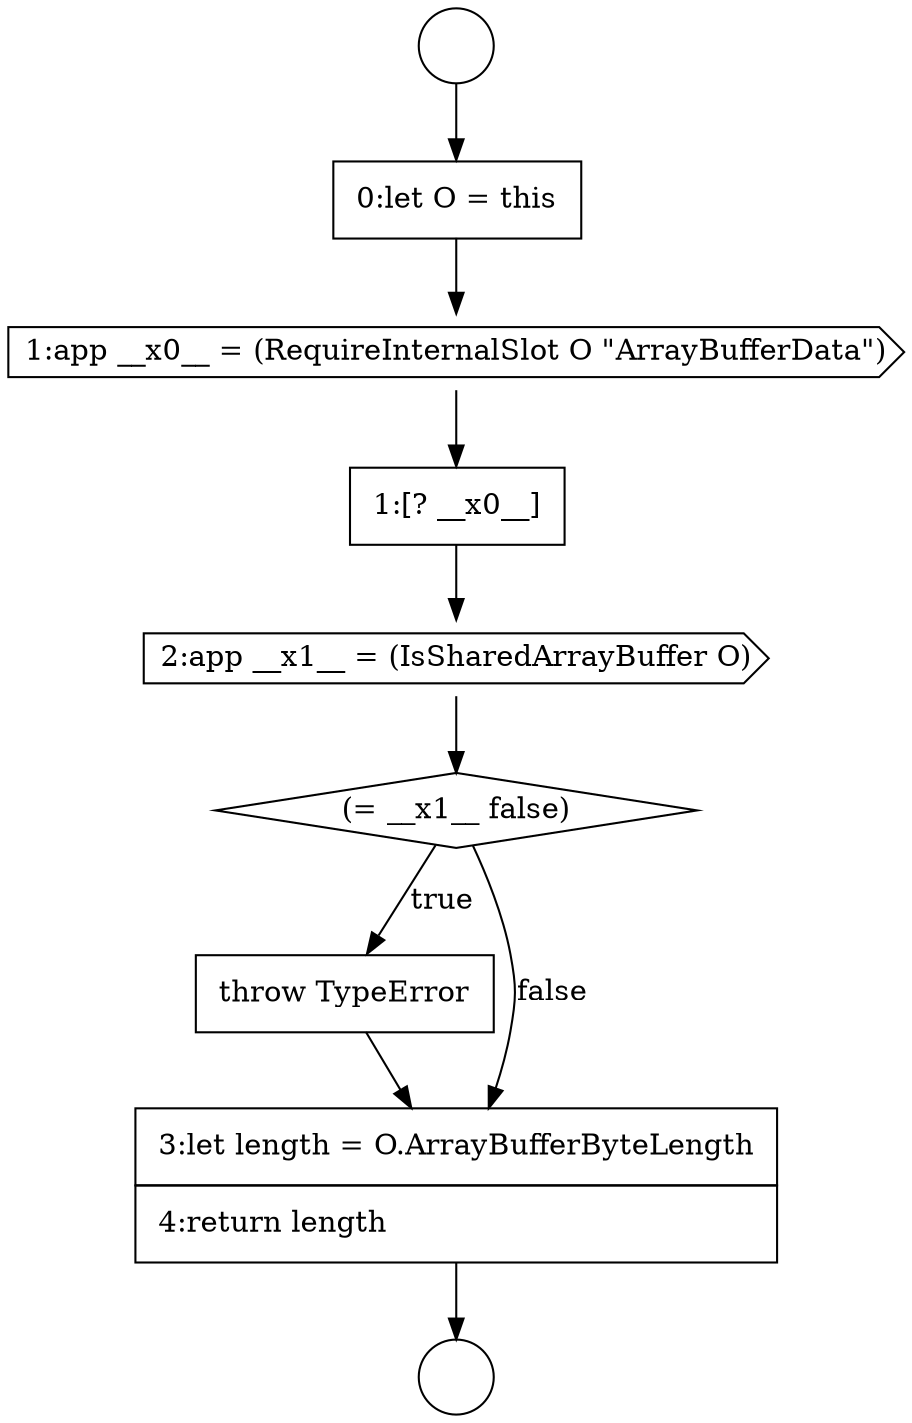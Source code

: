 digraph {
  node17724 [shape=none, margin=0, label=<<font color="black">
    <table border="0" cellborder="1" cellspacing="0" cellpadding="10">
      <tr><td align="left">throw TypeError</td></tr>
    </table>
  </font>> color="black" fillcolor="white" style=filled]
  node17723 [shape=diamond, label=<<font color="black">(= __x1__ false)</font>> color="black" fillcolor="white" style=filled]
  node17719 [shape=none, margin=0, label=<<font color="black">
    <table border="0" cellborder="1" cellspacing="0" cellpadding="10">
      <tr><td align="left">0:let O = this</td></tr>
    </table>
  </font>> color="black" fillcolor="white" style=filled]
  node17720 [shape=cds, label=<<font color="black">1:app __x0__ = (RequireInternalSlot O &quot;ArrayBufferData&quot;)</font>> color="black" fillcolor="white" style=filled]
  node17722 [shape=cds, label=<<font color="black">2:app __x1__ = (IsSharedArrayBuffer O)</font>> color="black" fillcolor="white" style=filled]
  node17725 [shape=none, margin=0, label=<<font color="black">
    <table border="0" cellborder="1" cellspacing="0" cellpadding="10">
      <tr><td align="left">3:let length = O.ArrayBufferByteLength</td></tr>
      <tr><td align="left">4:return length</td></tr>
    </table>
  </font>> color="black" fillcolor="white" style=filled]
  node17717 [shape=circle label=" " color="black" fillcolor="white" style=filled]
  node17721 [shape=none, margin=0, label=<<font color="black">
    <table border="0" cellborder="1" cellspacing="0" cellpadding="10">
      <tr><td align="left">1:[? __x0__]</td></tr>
    </table>
  </font>> color="black" fillcolor="white" style=filled]
  node17718 [shape=circle label=" " color="black" fillcolor="white" style=filled]
  node17722 -> node17723 [ color="black"]
  node17723 -> node17724 [label=<<font color="black">true</font>> color="black"]
  node17723 -> node17725 [label=<<font color="black">false</font>> color="black"]
  node17717 -> node17719 [ color="black"]
  node17724 -> node17725 [ color="black"]
  node17719 -> node17720 [ color="black"]
  node17721 -> node17722 [ color="black"]
  node17725 -> node17718 [ color="black"]
  node17720 -> node17721 [ color="black"]
}
